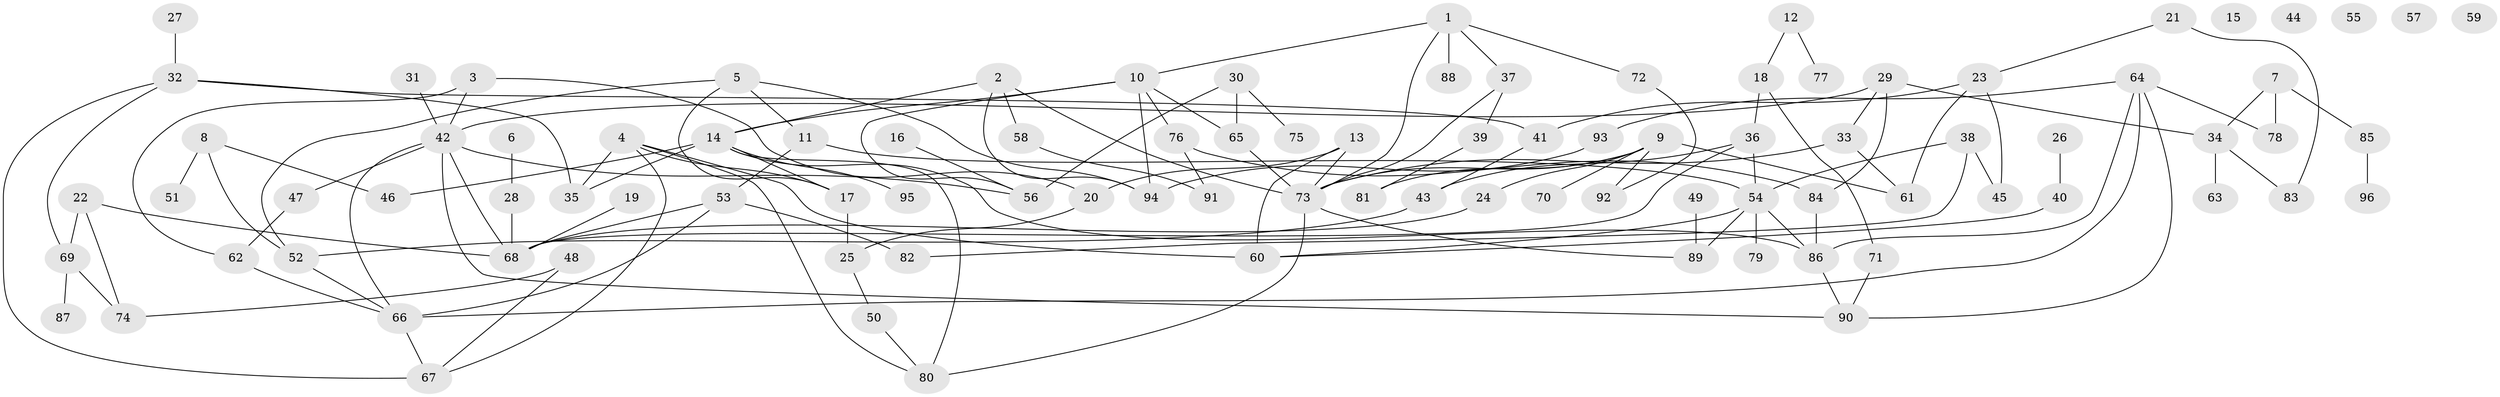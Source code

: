 // Generated by graph-tools (version 1.1) at 2025/25/03/09/25 03:25:18]
// undirected, 96 vertices, 138 edges
graph export_dot {
graph [start="1"]
  node [color=gray90,style=filled];
  1;
  2;
  3;
  4;
  5;
  6;
  7;
  8;
  9;
  10;
  11;
  12;
  13;
  14;
  15;
  16;
  17;
  18;
  19;
  20;
  21;
  22;
  23;
  24;
  25;
  26;
  27;
  28;
  29;
  30;
  31;
  32;
  33;
  34;
  35;
  36;
  37;
  38;
  39;
  40;
  41;
  42;
  43;
  44;
  45;
  46;
  47;
  48;
  49;
  50;
  51;
  52;
  53;
  54;
  55;
  56;
  57;
  58;
  59;
  60;
  61;
  62;
  63;
  64;
  65;
  66;
  67;
  68;
  69;
  70;
  71;
  72;
  73;
  74;
  75;
  76;
  77;
  78;
  79;
  80;
  81;
  82;
  83;
  84;
  85;
  86;
  87;
  88;
  89;
  90;
  91;
  92;
  93;
  94;
  95;
  96;
  1 -- 10;
  1 -- 37;
  1 -- 72;
  1 -- 73;
  1 -- 88;
  2 -- 14;
  2 -- 58;
  2 -- 73;
  2 -- 94;
  3 -- 20;
  3 -- 42;
  3 -- 62;
  4 -- 17;
  4 -- 35;
  4 -- 60;
  4 -- 67;
  4 -- 80;
  5 -- 11;
  5 -- 17;
  5 -- 52;
  5 -- 94;
  6 -- 28;
  7 -- 34;
  7 -- 78;
  7 -- 85;
  8 -- 46;
  8 -- 51;
  8 -- 52;
  9 -- 24;
  9 -- 61;
  9 -- 70;
  9 -- 73;
  9 -- 81;
  9 -- 92;
  10 -- 14;
  10 -- 56;
  10 -- 65;
  10 -- 76;
  10 -- 94;
  11 -- 53;
  11 -- 54;
  12 -- 18;
  12 -- 77;
  13 -- 20;
  13 -- 60;
  13 -- 73;
  14 -- 17;
  14 -- 35;
  14 -- 46;
  14 -- 80;
  14 -- 86;
  14 -- 95;
  16 -- 56;
  17 -- 25;
  18 -- 36;
  18 -- 71;
  19 -- 68;
  20 -- 25;
  21 -- 23;
  21 -- 83;
  22 -- 68;
  22 -- 69;
  22 -- 74;
  23 -- 41;
  23 -- 45;
  23 -- 61;
  24 -- 68;
  25 -- 50;
  26 -- 40;
  27 -- 32;
  28 -- 68;
  29 -- 33;
  29 -- 34;
  29 -- 42;
  29 -- 84;
  30 -- 56;
  30 -- 65;
  30 -- 75;
  31 -- 42;
  32 -- 35;
  32 -- 41;
  32 -- 67;
  32 -- 69;
  33 -- 61;
  33 -- 73;
  34 -- 63;
  34 -- 83;
  36 -- 43;
  36 -- 54;
  36 -- 68;
  37 -- 39;
  37 -- 73;
  38 -- 45;
  38 -- 54;
  38 -- 82;
  39 -- 81;
  40 -- 60;
  41 -- 43;
  42 -- 47;
  42 -- 56;
  42 -- 66;
  42 -- 68;
  42 -- 90;
  43 -- 52;
  47 -- 62;
  48 -- 67;
  48 -- 74;
  49 -- 89;
  50 -- 80;
  52 -- 66;
  53 -- 66;
  53 -- 68;
  53 -- 82;
  54 -- 60;
  54 -- 79;
  54 -- 86;
  54 -- 89;
  58 -- 91;
  62 -- 66;
  64 -- 66;
  64 -- 78;
  64 -- 86;
  64 -- 90;
  64 -- 93;
  65 -- 73;
  66 -- 67;
  69 -- 74;
  69 -- 87;
  71 -- 90;
  72 -- 92;
  73 -- 80;
  73 -- 89;
  76 -- 84;
  76 -- 91;
  84 -- 86;
  85 -- 96;
  86 -- 90;
  93 -- 94;
}
